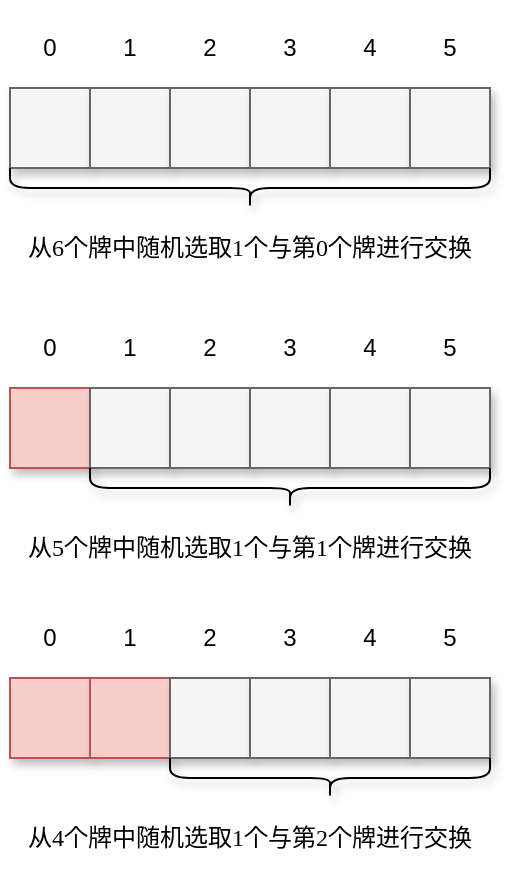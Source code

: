 <mxfile version="16.1.0" type="github">
  <diagram id="2Csi6qzBKeMIDy0jQryI" name="第 1 页">
    <mxGraphModel dx="1042" dy="552" grid="1" gridSize="10" guides="1" tooltips="1" connect="1" arrows="1" fold="1" page="1" pageScale="1" pageWidth="827" pageHeight="1169" background="#ffffff" math="0" shadow="0">
      <root>
        <mxCell id="0" />
        <mxCell id="1" parent="0" />
        <mxCell id="gbPNROg_m_VoktVoEbgj-1" value="" style="rounded=0;whiteSpace=wrap;html=1;shadow=1;fillColor=#f5f5f5;fontColor=#333333;strokeColor=#666666;" vertex="1" parent="1">
          <mxGeometry x="240" y="160" width="40" height="40" as="geometry" />
        </mxCell>
        <mxCell id="gbPNROg_m_VoktVoEbgj-2" value="" style="rounded=0;whiteSpace=wrap;html=1;shadow=1;fillColor=#f5f5f5;fontColor=#333333;strokeColor=#666666;" vertex="1" parent="1">
          <mxGeometry x="280" y="160" width="40" height="40" as="geometry" />
        </mxCell>
        <mxCell id="gbPNROg_m_VoktVoEbgj-5" value="0" style="text;html=1;strokeColor=none;fillColor=none;align=center;verticalAlign=middle;whiteSpace=wrap;rounded=0;shadow=1;" vertex="1" parent="1">
          <mxGeometry x="240" y="120" width="40" height="40" as="geometry" />
        </mxCell>
        <mxCell id="gbPNROg_m_VoktVoEbgj-6" value="1" style="text;html=1;strokeColor=none;fillColor=none;align=center;verticalAlign=middle;whiteSpace=wrap;rounded=0;shadow=1;" vertex="1" parent="1">
          <mxGeometry x="280" y="120" width="40" height="40" as="geometry" />
        </mxCell>
        <mxCell id="gbPNROg_m_VoktVoEbgj-7" value="2" style="text;html=1;strokeColor=none;fillColor=none;align=center;verticalAlign=middle;whiteSpace=wrap;rounded=0;shadow=1;" vertex="1" parent="1">
          <mxGeometry x="320" y="120" width="40" height="40" as="geometry" />
        </mxCell>
        <mxCell id="gbPNROg_m_VoktVoEbgj-8" value="3" style="text;html=1;strokeColor=none;fillColor=none;align=center;verticalAlign=middle;whiteSpace=wrap;rounded=0;shadow=1;" vertex="1" parent="1">
          <mxGeometry x="360" y="120" width="40" height="40" as="geometry" />
        </mxCell>
        <mxCell id="gbPNROg_m_VoktVoEbgj-11" value="" style="rounded=0;whiteSpace=wrap;html=1;shadow=1;fillColor=#f5f5f5;fontColor=#333333;strokeColor=#666666;" vertex="1" parent="1">
          <mxGeometry x="320" y="160" width="40" height="40" as="geometry" />
        </mxCell>
        <mxCell id="gbPNROg_m_VoktVoEbgj-12" value="" style="rounded=0;whiteSpace=wrap;html=1;shadow=1;fillColor=#f5f5f5;fontColor=#333333;strokeColor=#666666;" vertex="1" parent="1">
          <mxGeometry x="360" y="160" width="40" height="40" as="geometry" />
        </mxCell>
        <mxCell id="gbPNROg_m_VoktVoEbgj-13" value="" style="rounded=0;whiteSpace=wrap;html=1;shadow=1;fillColor=#f5f5f5;fontColor=#333333;strokeColor=#666666;" vertex="1" parent="1">
          <mxGeometry x="400" y="160" width="40" height="40" as="geometry" />
        </mxCell>
        <mxCell id="gbPNROg_m_VoktVoEbgj-14" value="" style="rounded=0;whiteSpace=wrap;html=1;shadow=1;fillColor=#f5f5f5;fontColor=#333333;strokeColor=#666666;" vertex="1" parent="1">
          <mxGeometry x="440" y="160" width="40" height="40" as="geometry" />
        </mxCell>
        <mxCell id="gbPNROg_m_VoktVoEbgj-15" value="" style="shape=curlyBracket;whiteSpace=wrap;html=1;rounded=1;flipH=1;shadow=1;fontFamily=Comic Sans MS;rotation=90;size=0.5;" vertex="1" parent="1">
          <mxGeometry x="350" y="90" width="20" height="240" as="geometry" />
        </mxCell>
        <mxCell id="gbPNROg_m_VoktVoEbgj-16" value="从6个牌中随机选取1个与第0个牌进行交换" style="text;html=1;strokeColor=none;fillColor=none;align=center;verticalAlign=middle;whiteSpace=wrap;rounded=0;shadow=1;fontFamily=Comic Sans MS;" vertex="1" parent="1">
          <mxGeometry x="240" y="220" width="240" height="40" as="geometry" />
        </mxCell>
        <mxCell id="gbPNROg_m_VoktVoEbgj-17" value="" style="rounded=0;whiteSpace=wrap;html=1;shadow=1;fillColor=#f8cecc;strokeColor=#b85450;" vertex="1" parent="1">
          <mxGeometry x="240" y="310" width="40" height="40" as="geometry" />
        </mxCell>
        <mxCell id="gbPNROg_m_VoktVoEbgj-18" value="" style="rounded=0;whiteSpace=wrap;html=1;shadow=1;fillColor=#f5f5f5;fontColor=#333333;strokeColor=#666666;" vertex="1" parent="1">
          <mxGeometry x="280" y="310" width="40" height="40" as="geometry" />
        </mxCell>
        <mxCell id="gbPNROg_m_VoktVoEbgj-19" value="" style="rounded=0;whiteSpace=wrap;html=1;shadow=1;fillColor=#f5f5f5;fontColor=#333333;strokeColor=#666666;" vertex="1" parent="1">
          <mxGeometry x="320" y="310" width="40" height="40" as="geometry" />
        </mxCell>
        <mxCell id="gbPNROg_m_VoktVoEbgj-20" value="" style="rounded=0;whiteSpace=wrap;html=1;shadow=1;fillColor=#f5f5f5;fontColor=#333333;strokeColor=#666666;" vertex="1" parent="1">
          <mxGeometry x="360" y="310" width="40" height="40" as="geometry" />
        </mxCell>
        <mxCell id="gbPNROg_m_VoktVoEbgj-21" value="" style="rounded=0;whiteSpace=wrap;html=1;shadow=1;fillColor=#f5f5f5;fontColor=#333333;strokeColor=#666666;" vertex="1" parent="1">
          <mxGeometry x="400" y="310" width="40" height="40" as="geometry" />
        </mxCell>
        <mxCell id="gbPNROg_m_VoktVoEbgj-22" value="" style="rounded=0;whiteSpace=wrap;html=1;shadow=1;fillColor=#f5f5f5;fontColor=#333333;strokeColor=#666666;" vertex="1" parent="1">
          <mxGeometry x="440" y="310" width="40" height="40" as="geometry" />
        </mxCell>
        <mxCell id="gbPNROg_m_VoktVoEbgj-23" value="" style="shape=curlyBracket;whiteSpace=wrap;html=1;rounded=1;flipH=1;shadow=1;fontFamily=Comic Sans MS;rotation=90;size=0.5;" vertex="1" parent="1">
          <mxGeometry x="370" y="260" width="20" height="200" as="geometry" />
        </mxCell>
        <mxCell id="gbPNROg_m_VoktVoEbgj-24" value="从5个牌中随机选取1个与第1个牌进行交换" style="text;html=1;strokeColor=none;fillColor=none;align=center;verticalAlign=middle;whiteSpace=wrap;rounded=0;shadow=1;fontFamily=Comic Sans MS;" vertex="1" parent="1">
          <mxGeometry x="240" y="370" width="240" height="40" as="geometry" />
        </mxCell>
        <mxCell id="gbPNROg_m_VoktVoEbgj-25" value="4" style="text;html=1;strokeColor=none;fillColor=none;align=center;verticalAlign=middle;whiteSpace=wrap;rounded=0;shadow=1;" vertex="1" parent="1">
          <mxGeometry x="400" y="120" width="40" height="40" as="geometry" />
        </mxCell>
        <mxCell id="gbPNROg_m_VoktVoEbgj-26" value="5" style="text;html=1;strokeColor=none;fillColor=none;align=center;verticalAlign=middle;whiteSpace=wrap;rounded=0;shadow=1;" vertex="1" parent="1">
          <mxGeometry x="440" y="120" width="40" height="40" as="geometry" />
        </mxCell>
        <mxCell id="gbPNROg_m_VoktVoEbgj-27" value="0" style="text;html=1;strokeColor=none;fillColor=none;align=center;verticalAlign=middle;whiteSpace=wrap;rounded=0;shadow=1;" vertex="1" parent="1">
          <mxGeometry x="240" y="270" width="40" height="40" as="geometry" />
        </mxCell>
        <mxCell id="gbPNROg_m_VoktVoEbgj-28" value="1" style="text;html=1;strokeColor=none;fillColor=none;align=center;verticalAlign=middle;whiteSpace=wrap;rounded=0;shadow=1;" vertex="1" parent="1">
          <mxGeometry x="280" y="270" width="40" height="40" as="geometry" />
        </mxCell>
        <mxCell id="gbPNROg_m_VoktVoEbgj-29" value="2" style="text;html=1;strokeColor=none;fillColor=none;align=center;verticalAlign=middle;whiteSpace=wrap;rounded=0;shadow=1;" vertex="1" parent="1">
          <mxGeometry x="320" y="270" width="40" height="40" as="geometry" />
        </mxCell>
        <mxCell id="gbPNROg_m_VoktVoEbgj-30" value="3" style="text;html=1;strokeColor=none;fillColor=none;align=center;verticalAlign=middle;whiteSpace=wrap;rounded=0;shadow=1;" vertex="1" parent="1">
          <mxGeometry x="360" y="270" width="40" height="40" as="geometry" />
        </mxCell>
        <mxCell id="gbPNROg_m_VoktVoEbgj-31" value="4" style="text;html=1;strokeColor=none;fillColor=none;align=center;verticalAlign=middle;whiteSpace=wrap;rounded=0;shadow=1;" vertex="1" parent="1">
          <mxGeometry x="400" y="270" width="40" height="40" as="geometry" />
        </mxCell>
        <mxCell id="gbPNROg_m_VoktVoEbgj-32" value="5" style="text;html=1;strokeColor=none;fillColor=none;align=center;verticalAlign=middle;whiteSpace=wrap;rounded=0;shadow=1;" vertex="1" parent="1">
          <mxGeometry x="440" y="270" width="40" height="40" as="geometry" />
        </mxCell>
        <mxCell id="gbPNROg_m_VoktVoEbgj-33" value="" style="rounded=0;whiteSpace=wrap;html=1;shadow=1;fillColor=#f8cecc;strokeColor=#b85450;" vertex="1" parent="1">
          <mxGeometry x="240" y="455" width="40" height="40" as="geometry" />
        </mxCell>
        <mxCell id="gbPNROg_m_VoktVoEbgj-34" value="" style="rounded=0;whiteSpace=wrap;html=1;shadow=1;fillColor=#f8cecc;strokeColor=#b85450;" vertex="1" parent="1">
          <mxGeometry x="280" y="455" width="40" height="40" as="geometry" />
        </mxCell>
        <mxCell id="gbPNROg_m_VoktVoEbgj-35" value="" style="rounded=0;whiteSpace=wrap;html=1;shadow=1;fillColor=#f5f5f5;fontColor=#333333;strokeColor=#666666;" vertex="1" parent="1">
          <mxGeometry x="320" y="455" width="40" height="40" as="geometry" />
        </mxCell>
        <mxCell id="gbPNROg_m_VoktVoEbgj-36" value="" style="rounded=0;whiteSpace=wrap;html=1;shadow=1;fillColor=#f5f5f5;fontColor=#333333;strokeColor=#666666;" vertex="1" parent="1">
          <mxGeometry x="360" y="455" width="40" height="40" as="geometry" />
        </mxCell>
        <mxCell id="gbPNROg_m_VoktVoEbgj-37" value="" style="rounded=0;whiteSpace=wrap;html=1;shadow=1;fillColor=#f5f5f5;fontColor=#333333;strokeColor=#666666;" vertex="1" parent="1">
          <mxGeometry x="400" y="455" width="40" height="40" as="geometry" />
        </mxCell>
        <mxCell id="gbPNROg_m_VoktVoEbgj-38" value="" style="rounded=0;whiteSpace=wrap;html=1;shadow=1;fillColor=#f5f5f5;fontColor=#333333;strokeColor=#666666;" vertex="1" parent="1">
          <mxGeometry x="440" y="455" width="40" height="40" as="geometry" />
        </mxCell>
        <mxCell id="gbPNROg_m_VoktVoEbgj-39" value="" style="shape=curlyBracket;whiteSpace=wrap;html=1;rounded=1;flipH=1;shadow=1;fontFamily=Comic Sans MS;rotation=90;size=0.5;" vertex="1" parent="1">
          <mxGeometry x="390" y="425" width="20" height="160" as="geometry" />
        </mxCell>
        <mxCell id="gbPNROg_m_VoktVoEbgj-40" value="从4个牌中随机选取1个与第2个牌进行交换" style="text;html=1;strokeColor=none;fillColor=none;align=center;verticalAlign=middle;whiteSpace=wrap;rounded=0;shadow=1;fontFamily=Comic Sans MS;" vertex="1" parent="1">
          <mxGeometry x="240" y="515" width="240" height="40" as="geometry" />
        </mxCell>
        <mxCell id="gbPNROg_m_VoktVoEbgj-41" value="0" style="text;html=1;strokeColor=none;fillColor=none;align=center;verticalAlign=middle;whiteSpace=wrap;rounded=0;shadow=1;" vertex="1" parent="1">
          <mxGeometry x="240" y="415" width="40" height="40" as="geometry" />
        </mxCell>
        <mxCell id="gbPNROg_m_VoktVoEbgj-42" value="1" style="text;html=1;strokeColor=none;fillColor=none;align=center;verticalAlign=middle;whiteSpace=wrap;rounded=0;shadow=1;" vertex="1" parent="1">
          <mxGeometry x="280" y="415" width="40" height="40" as="geometry" />
        </mxCell>
        <mxCell id="gbPNROg_m_VoktVoEbgj-43" value="2" style="text;html=1;strokeColor=none;fillColor=none;align=center;verticalAlign=middle;whiteSpace=wrap;rounded=0;shadow=1;" vertex="1" parent="1">
          <mxGeometry x="320" y="415" width="40" height="40" as="geometry" />
        </mxCell>
        <mxCell id="gbPNROg_m_VoktVoEbgj-44" value="3" style="text;html=1;strokeColor=none;fillColor=none;align=center;verticalAlign=middle;whiteSpace=wrap;rounded=0;shadow=1;" vertex="1" parent="1">
          <mxGeometry x="360" y="415" width="40" height="40" as="geometry" />
        </mxCell>
        <mxCell id="gbPNROg_m_VoktVoEbgj-45" value="4" style="text;html=1;strokeColor=none;fillColor=none;align=center;verticalAlign=middle;whiteSpace=wrap;rounded=0;shadow=1;" vertex="1" parent="1">
          <mxGeometry x="400" y="415" width="40" height="40" as="geometry" />
        </mxCell>
        <mxCell id="gbPNROg_m_VoktVoEbgj-46" value="5" style="text;html=1;strokeColor=none;fillColor=none;align=center;verticalAlign=middle;whiteSpace=wrap;rounded=0;shadow=1;" vertex="1" parent="1">
          <mxGeometry x="440" y="415" width="40" height="40" as="geometry" />
        </mxCell>
      </root>
    </mxGraphModel>
  </diagram>
</mxfile>
